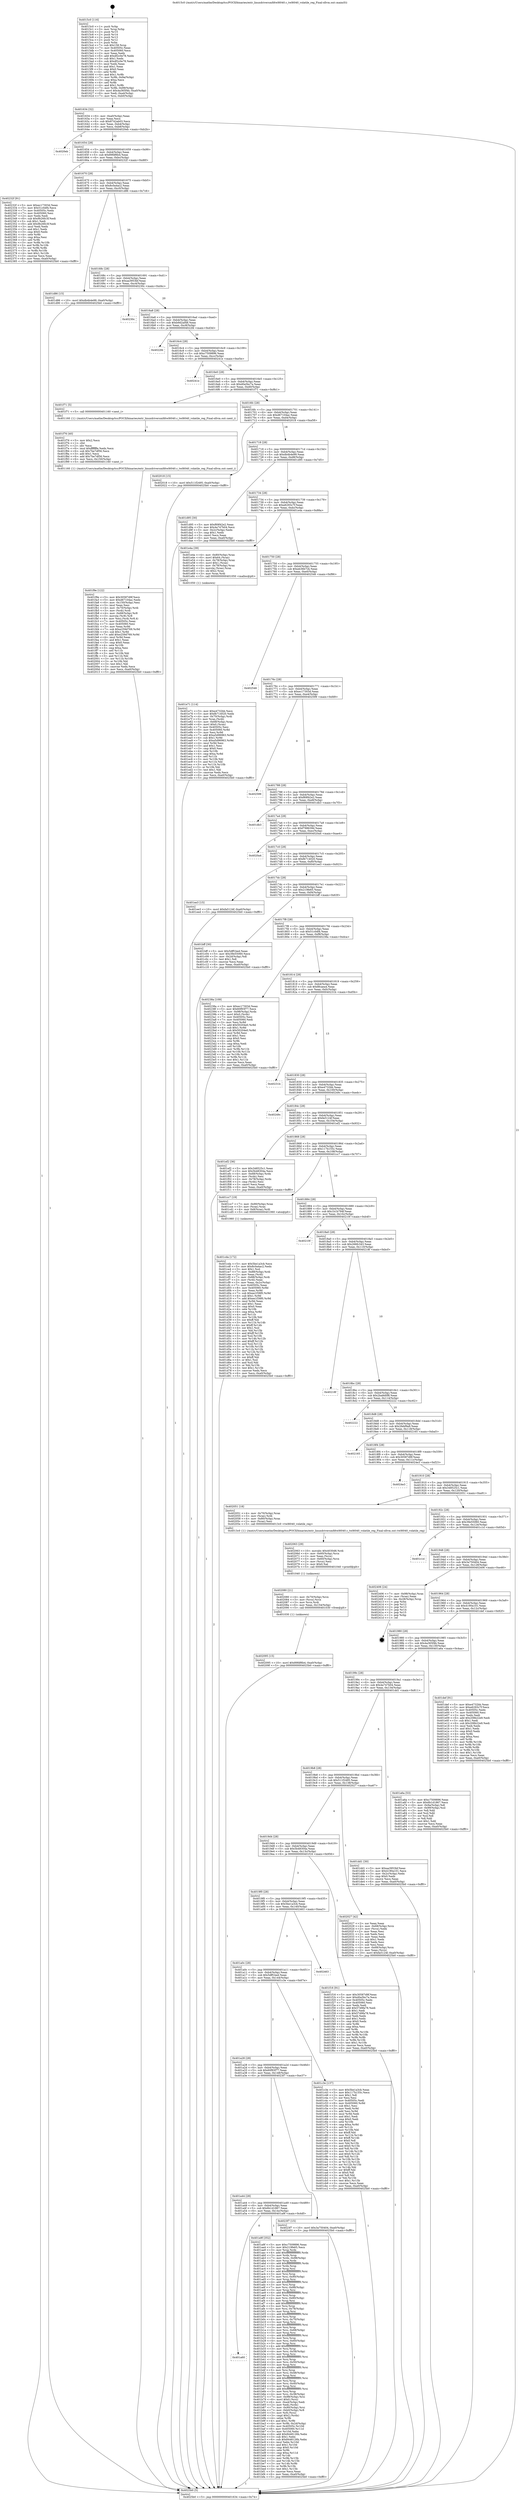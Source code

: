 digraph "0x4015c0" {
  label = "0x4015c0 (/mnt/c/Users/mathe/Desktop/tcc/POCII/binaries/extr_linuxdriversmfdtwl6040.c_twl6040_volatile_reg_Final-ollvm.out::main(0))"
  labelloc = "t"
  node[shape=record]

  Entry [label="",width=0.3,height=0.3,shape=circle,fillcolor=black,style=filled]
  "0x401634" [label="{
     0x401634 [32]\l
     | [instrs]\l
     &nbsp;&nbsp;0x401634 \<+6\>: mov -0xa0(%rbp),%eax\l
     &nbsp;&nbsp;0x40163a \<+2\>: mov %eax,%ecx\l
     &nbsp;&nbsp;0x40163c \<+6\>: sub $0x8742ab03,%ecx\l
     &nbsp;&nbsp;0x401642 \<+6\>: mov %eax,-0xb4(%rbp)\l
     &nbsp;&nbsp;0x401648 \<+6\>: mov %ecx,-0xb8(%rbp)\l
     &nbsp;&nbsp;0x40164e \<+6\>: je 00000000004020eb \<main+0xb2b\>\l
  }"]
  "0x4020eb" [label="{
     0x4020eb\l
  }", style=dashed]
  "0x401654" [label="{
     0x401654 [28]\l
     | [instrs]\l
     &nbsp;&nbsp;0x401654 \<+5\>: jmp 0000000000401659 \<main+0x99\>\l
     &nbsp;&nbsp;0x401659 \<+6\>: mov -0xb4(%rbp),%eax\l
     &nbsp;&nbsp;0x40165f \<+5\>: sub $0x89fdf6b4,%eax\l
     &nbsp;&nbsp;0x401664 \<+6\>: mov %eax,-0xbc(%rbp)\l
     &nbsp;&nbsp;0x40166a \<+6\>: je 000000000040232f \<main+0xd6f\>\l
  }"]
  Exit [label="",width=0.3,height=0.3,shape=circle,fillcolor=black,style=filled,peripheries=2]
  "0x40232f" [label="{
     0x40232f [91]\l
     | [instrs]\l
     &nbsp;&nbsp;0x40232f \<+5\>: mov $0xec17303d,%eax\l
     &nbsp;&nbsp;0x402334 \<+5\>: mov $0x51c0df4,%ecx\l
     &nbsp;&nbsp;0x402339 \<+7\>: mov 0x40505c,%edx\l
     &nbsp;&nbsp;0x402340 \<+7\>: mov 0x405060,%esi\l
     &nbsp;&nbsp;0x402347 \<+2\>: mov %edx,%edi\l
     &nbsp;&nbsp;0x402349 \<+6\>: sub $0x9b26fc3f,%edi\l
     &nbsp;&nbsp;0x40234f \<+3\>: sub $0x1,%edi\l
     &nbsp;&nbsp;0x402352 \<+6\>: add $0x9b26fc3f,%edi\l
     &nbsp;&nbsp;0x402358 \<+3\>: imul %edi,%edx\l
     &nbsp;&nbsp;0x40235b \<+3\>: and $0x1,%edx\l
     &nbsp;&nbsp;0x40235e \<+3\>: cmp $0x0,%edx\l
     &nbsp;&nbsp;0x402361 \<+4\>: sete %r8b\l
     &nbsp;&nbsp;0x402365 \<+3\>: cmp $0xa,%esi\l
     &nbsp;&nbsp;0x402368 \<+4\>: setl %r9b\l
     &nbsp;&nbsp;0x40236c \<+3\>: mov %r8b,%r10b\l
     &nbsp;&nbsp;0x40236f \<+3\>: and %r9b,%r10b\l
     &nbsp;&nbsp;0x402372 \<+3\>: xor %r9b,%r8b\l
     &nbsp;&nbsp;0x402375 \<+3\>: or %r8b,%r10b\l
     &nbsp;&nbsp;0x402378 \<+4\>: test $0x1,%r10b\l
     &nbsp;&nbsp;0x40237c \<+3\>: cmovne %ecx,%eax\l
     &nbsp;&nbsp;0x40237f \<+6\>: mov %eax,-0xa0(%rbp)\l
     &nbsp;&nbsp;0x402385 \<+5\>: jmp 00000000004025b0 \<main+0xff0\>\l
  }"]
  "0x401670" [label="{
     0x401670 [28]\l
     | [instrs]\l
     &nbsp;&nbsp;0x401670 \<+5\>: jmp 0000000000401675 \<main+0xb5\>\l
     &nbsp;&nbsp;0x401675 \<+6\>: mov -0xb4(%rbp),%eax\l
     &nbsp;&nbsp;0x40167b \<+5\>: sub $0x8c0a4ac2,%eax\l
     &nbsp;&nbsp;0x401680 \<+6\>: mov %eax,-0xc0(%rbp)\l
     &nbsp;&nbsp;0x401686 \<+6\>: je 0000000000401d86 \<main+0x7c6\>\l
  }"]
  "0x402095" [label="{
     0x402095 [15]\l
     | [instrs]\l
     &nbsp;&nbsp;0x402095 \<+10\>: movl $0x89fdf6b4,-0xa0(%rbp)\l
     &nbsp;&nbsp;0x40209f \<+5\>: jmp 00000000004025b0 \<main+0xff0\>\l
  }"]
  "0x401d86" [label="{
     0x401d86 [15]\l
     | [instrs]\l
     &nbsp;&nbsp;0x401d86 \<+10\>: movl $0xdb4b4e99,-0xa0(%rbp)\l
     &nbsp;&nbsp;0x401d90 \<+5\>: jmp 00000000004025b0 \<main+0xff0\>\l
  }"]
  "0x40168c" [label="{
     0x40168c [28]\l
     | [instrs]\l
     &nbsp;&nbsp;0x40168c \<+5\>: jmp 0000000000401691 \<main+0xd1\>\l
     &nbsp;&nbsp;0x401691 \<+6\>: mov -0xb4(%rbp),%eax\l
     &nbsp;&nbsp;0x401697 \<+5\>: sub $0xaa3953bf,%eax\l
     &nbsp;&nbsp;0x40169c \<+6\>: mov %eax,-0xc4(%rbp)\l
     &nbsp;&nbsp;0x4016a2 \<+6\>: je 000000000040230c \<main+0xd4c\>\l
  }"]
  "0x402080" [label="{
     0x402080 [21]\l
     | [instrs]\l
     &nbsp;&nbsp;0x402080 \<+4\>: mov -0x70(%rbp),%rcx\l
     &nbsp;&nbsp;0x402084 \<+3\>: mov (%rcx),%rcx\l
     &nbsp;&nbsp;0x402087 \<+3\>: mov %rcx,%rdi\l
     &nbsp;&nbsp;0x40208a \<+6\>: mov %eax,-0x154(%rbp)\l
     &nbsp;&nbsp;0x402090 \<+5\>: call 0000000000401030 \<free@plt\>\l
     | [calls]\l
     &nbsp;&nbsp;0x401030 \{1\} (unknown)\l
  }"]
  "0x40230c" [label="{
     0x40230c\l
  }", style=dashed]
  "0x4016a8" [label="{
     0x4016a8 [28]\l
     | [instrs]\l
     &nbsp;&nbsp;0x4016a8 \<+5\>: jmp 00000000004016ad \<main+0xed\>\l
     &nbsp;&nbsp;0x4016ad \<+6\>: mov -0xb4(%rbp),%eax\l
     &nbsp;&nbsp;0x4016b3 \<+5\>: sub $0xb9d2af48,%eax\l
     &nbsp;&nbsp;0x4016b8 \<+6\>: mov %eax,-0xc8(%rbp)\l
     &nbsp;&nbsp;0x4016be \<+6\>: je 00000000004022fd \<main+0xd3d\>\l
  }"]
  "0x402063" [label="{
     0x402063 [29]\l
     | [instrs]\l
     &nbsp;&nbsp;0x402063 \<+10\>: movabs $0x4030d6,%rdi\l
     &nbsp;&nbsp;0x40206d \<+4\>: mov -0x60(%rbp),%rcx\l
     &nbsp;&nbsp;0x402071 \<+2\>: mov %eax,(%rcx)\l
     &nbsp;&nbsp;0x402073 \<+4\>: mov -0x60(%rbp),%rcx\l
     &nbsp;&nbsp;0x402077 \<+2\>: mov (%rcx),%esi\l
     &nbsp;&nbsp;0x402079 \<+2\>: mov $0x0,%al\l
     &nbsp;&nbsp;0x40207b \<+5\>: call 0000000000401040 \<printf@plt\>\l
     | [calls]\l
     &nbsp;&nbsp;0x401040 \{1\} (unknown)\l
  }"]
  "0x4022fd" [label="{
     0x4022fd\l
  }", style=dashed]
  "0x4016c4" [label="{
     0x4016c4 [28]\l
     | [instrs]\l
     &nbsp;&nbsp;0x4016c4 \<+5\>: jmp 00000000004016c9 \<main+0x109\>\l
     &nbsp;&nbsp;0x4016c9 \<+6\>: mov -0xb4(%rbp),%eax\l
     &nbsp;&nbsp;0x4016cf \<+5\>: sub $0xc7509896,%eax\l
     &nbsp;&nbsp;0x4016d4 \<+6\>: mov %eax,-0xcc(%rbp)\l
     &nbsp;&nbsp;0x4016da \<+6\>: je 000000000040241e \<main+0xe5e\>\l
  }"]
  "0x401f9e" [label="{
     0x401f9e [122]\l
     | [instrs]\l
     &nbsp;&nbsp;0x401f9e \<+5\>: mov $0x30587d9f,%ecx\l
     &nbsp;&nbsp;0x401fa3 \<+5\>: mov $0xd67104ac,%edx\l
     &nbsp;&nbsp;0x401fa8 \<+6\>: mov -0x150(%rbp),%esi\l
     &nbsp;&nbsp;0x401fae \<+3\>: imul %eax,%esi\l
     &nbsp;&nbsp;0x401fb1 \<+4\>: mov -0x70(%rbp),%rdi\l
     &nbsp;&nbsp;0x401fb5 \<+3\>: mov (%rdi),%rdi\l
     &nbsp;&nbsp;0x401fb8 \<+4\>: mov -0x68(%rbp),%r8\l
     &nbsp;&nbsp;0x401fbc \<+3\>: movslq (%r8),%r8\l
     &nbsp;&nbsp;0x401fbf \<+4\>: mov %esi,(%rdi,%r8,4)\l
     &nbsp;&nbsp;0x401fc3 \<+7\>: mov 0x40505c,%eax\l
     &nbsp;&nbsp;0x401fca \<+7\>: mov 0x405060,%esi\l
     &nbsp;&nbsp;0x401fd1 \<+3\>: mov %eax,%r9d\l
     &nbsp;&nbsp;0x401fd4 \<+7\>: sub $0xe259d769,%r9d\l
     &nbsp;&nbsp;0x401fdb \<+4\>: sub $0x1,%r9d\l
     &nbsp;&nbsp;0x401fdf \<+7\>: add $0xe259d769,%r9d\l
     &nbsp;&nbsp;0x401fe6 \<+4\>: imul %r9d,%eax\l
     &nbsp;&nbsp;0x401fea \<+3\>: and $0x1,%eax\l
     &nbsp;&nbsp;0x401fed \<+3\>: cmp $0x0,%eax\l
     &nbsp;&nbsp;0x401ff0 \<+4\>: sete %r10b\l
     &nbsp;&nbsp;0x401ff4 \<+3\>: cmp $0xa,%esi\l
     &nbsp;&nbsp;0x401ff7 \<+4\>: setl %r11b\l
     &nbsp;&nbsp;0x401ffb \<+3\>: mov %r10b,%bl\l
     &nbsp;&nbsp;0x401ffe \<+3\>: and %r11b,%bl\l
     &nbsp;&nbsp;0x402001 \<+3\>: xor %r11b,%r10b\l
     &nbsp;&nbsp;0x402004 \<+3\>: or %r10b,%bl\l
     &nbsp;&nbsp;0x402007 \<+3\>: test $0x1,%bl\l
     &nbsp;&nbsp;0x40200a \<+3\>: cmovne %edx,%ecx\l
     &nbsp;&nbsp;0x40200d \<+6\>: mov %ecx,-0xa0(%rbp)\l
     &nbsp;&nbsp;0x402013 \<+5\>: jmp 00000000004025b0 \<main+0xff0\>\l
  }"]
  "0x40241e" [label="{
     0x40241e\l
  }", style=dashed]
  "0x4016e0" [label="{
     0x4016e0 [28]\l
     | [instrs]\l
     &nbsp;&nbsp;0x4016e0 \<+5\>: jmp 00000000004016e5 \<main+0x125\>\l
     &nbsp;&nbsp;0x4016e5 \<+6\>: mov -0xb4(%rbp),%eax\l
     &nbsp;&nbsp;0x4016eb \<+5\>: sub $0xd0a5bc7a,%eax\l
     &nbsp;&nbsp;0x4016f0 \<+6\>: mov %eax,-0xd0(%rbp)\l
     &nbsp;&nbsp;0x4016f6 \<+6\>: je 0000000000401f71 \<main+0x9b1\>\l
  }"]
  "0x401f76" [label="{
     0x401f76 [40]\l
     | [instrs]\l
     &nbsp;&nbsp;0x401f76 \<+5\>: mov $0x2,%ecx\l
     &nbsp;&nbsp;0x401f7b \<+1\>: cltd\l
     &nbsp;&nbsp;0x401f7c \<+2\>: idiv %ecx\l
     &nbsp;&nbsp;0x401f7e \<+6\>: imul $0xfffffffe,%edx,%ecx\l
     &nbsp;&nbsp;0x401f84 \<+6\>: sub $0x7be7df56,%ecx\l
     &nbsp;&nbsp;0x401f8a \<+3\>: add $0x1,%ecx\l
     &nbsp;&nbsp;0x401f8d \<+6\>: add $0x7be7df56,%ecx\l
     &nbsp;&nbsp;0x401f93 \<+6\>: mov %ecx,-0x150(%rbp)\l
     &nbsp;&nbsp;0x401f99 \<+5\>: call 0000000000401160 \<next_i\>\l
     | [calls]\l
     &nbsp;&nbsp;0x401160 \{1\} (/mnt/c/Users/mathe/Desktop/tcc/POCII/binaries/extr_linuxdriversmfdtwl6040.c_twl6040_volatile_reg_Final-ollvm.out::next_i)\l
  }"]
  "0x401f71" [label="{
     0x401f71 [5]\l
     | [instrs]\l
     &nbsp;&nbsp;0x401f71 \<+5\>: call 0000000000401160 \<next_i\>\l
     | [calls]\l
     &nbsp;&nbsp;0x401160 \{1\} (/mnt/c/Users/mathe/Desktop/tcc/POCII/binaries/extr_linuxdriversmfdtwl6040.c_twl6040_volatile_reg_Final-ollvm.out::next_i)\l
  }"]
  "0x4016fc" [label="{
     0x4016fc [28]\l
     | [instrs]\l
     &nbsp;&nbsp;0x4016fc \<+5\>: jmp 0000000000401701 \<main+0x141\>\l
     &nbsp;&nbsp;0x401701 \<+6\>: mov -0xb4(%rbp),%eax\l
     &nbsp;&nbsp;0x401707 \<+5\>: sub $0xd67104ac,%eax\l
     &nbsp;&nbsp;0x40170c \<+6\>: mov %eax,-0xd4(%rbp)\l
     &nbsp;&nbsp;0x401712 \<+6\>: je 0000000000402018 \<main+0xa58\>\l
  }"]
  "0x401e71" [label="{
     0x401e71 [114]\l
     | [instrs]\l
     &nbsp;&nbsp;0x401e71 \<+5\>: mov $0xe4732bb,%ecx\l
     &nbsp;&nbsp;0x401e76 \<+5\>: mov $0xfb714020,%edx\l
     &nbsp;&nbsp;0x401e7b \<+4\>: mov -0x70(%rbp),%rdi\l
     &nbsp;&nbsp;0x401e7f \<+3\>: mov %rax,(%rdi)\l
     &nbsp;&nbsp;0x401e82 \<+4\>: mov -0x68(%rbp),%rax\l
     &nbsp;&nbsp;0x401e86 \<+6\>: movl $0x0,(%rax)\l
     &nbsp;&nbsp;0x401e8c \<+7\>: mov 0x40505c,%esi\l
     &nbsp;&nbsp;0x401e93 \<+8\>: mov 0x405060,%r8d\l
     &nbsp;&nbsp;0x401e9b \<+3\>: mov %esi,%r9d\l
     &nbsp;&nbsp;0x401e9e \<+7\>: add $0xa5d96963,%r9d\l
     &nbsp;&nbsp;0x401ea5 \<+4\>: sub $0x1,%r9d\l
     &nbsp;&nbsp;0x401ea9 \<+7\>: sub $0xa5d96963,%r9d\l
     &nbsp;&nbsp;0x401eb0 \<+4\>: imul %r9d,%esi\l
     &nbsp;&nbsp;0x401eb4 \<+3\>: and $0x1,%esi\l
     &nbsp;&nbsp;0x401eb7 \<+3\>: cmp $0x0,%esi\l
     &nbsp;&nbsp;0x401eba \<+4\>: sete %r10b\l
     &nbsp;&nbsp;0x401ebe \<+4\>: cmp $0xa,%r8d\l
     &nbsp;&nbsp;0x401ec2 \<+4\>: setl %r11b\l
     &nbsp;&nbsp;0x401ec6 \<+3\>: mov %r10b,%bl\l
     &nbsp;&nbsp;0x401ec9 \<+3\>: and %r11b,%bl\l
     &nbsp;&nbsp;0x401ecc \<+3\>: xor %r11b,%r10b\l
     &nbsp;&nbsp;0x401ecf \<+3\>: or %r10b,%bl\l
     &nbsp;&nbsp;0x401ed2 \<+3\>: test $0x1,%bl\l
     &nbsp;&nbsp;0x401ed5 \<+3\>: cmovne %edx,%ecx\l
     &nbsp;&nbsp;0x401ed8 \<+6\>: mov %ecx,-0xa0(%rbp)\l
     &nbsp;&nbsp;0x401ede \<+5\>: jmp 00000000004025b0 \<main+0xff0\>\l
  }"]
  "0x402018" [label="{
     0x402018 [15]\l
     | [instrs]\l
     &nbsp;&nbsp;0x402018 \<+10\>: movl $0x511f2495,-0xa0(%rbp)\l
     &nbsp;&nbsp;0x402022 \<+5\>: jmp 00000000004025b0 \<main+0xff0\>\l
  }"]
  "0x401718" [label="{
     0x401718 [28]\l
     | [instrs]\l
     &nbsp;&nbsp;0x401718 \<+5\>: jmp 000000000040171d \<main+0x15d\>\l
     &nbsp;&nbsp;0x40171d \<+6\>: mov -0xb4(%rbp),%eax\l
     &nbsp;&nbsp;0x401723 \<+5\>: sub $0xdb4b4e99,%eax\l
     &nbsp;&nbsp;0x401728 \<+6\>: mov %eax,-0xd8(%rbp)\l
     &nbsp;&nbsp;0x40172e \<+6\>: je 0000000000401d95 \<main+0x7d5\>\l
  }"]
  "0x401cda" [label="{
     0x401cda [172]\l
     | [instrs]\l
     &nbsp;&nbsp;0x401cda \<+5\>: mov $0x5be1a3cb,%ecx\l
     &nbsp;&nbsp;0x401cdf \<+5\>: mov $0x8c0a4ac2,%edx\l
     &nbsp;&nbsp;0x401ce4 \<+3\>: mov $0x1,%sil\l
     &nbsp;&nbsp;0x401ce7 \<+7\>: mov -0x88(%rbp),%rdi\l
     &nbsp;&nbsp;0x401cee \<+2\>: mov %eax,(%rdi)\l
     &nbsp;&nbsp;0x401cf0 \<+7\>: mov -0x88(%rbp),%rdi\l
     &nbsp;&nbsp;0x401cf7 \<+2\>: mov (%rdi),%eax\l
     &nbsp;&nbsp;0x401cf9 \<+3\>: mov %eax,-0x2c(%rbp)\l
     &nbsp;&nbsp;0x401cfc \<+7\>: mov 0x40505c,%eax\l
     &nbsp;&nbsp;0x401d03 \<+8\>: mov 0x405060,%r8d\l
     &nbsp;&nbsp;0x401d0b \<+3\>: mov %eax,%r9d\l
     &nbsp;&nbsp;0x401d0e \<+7\>: sub $0xee1f38f0,%r9d\l
     &nbsp;&nbsp;0x401d15 \<+4\>: sub $0x1,%r9d\l
     &nbsp;&nbsp;0x401d19 \<+7\>: add $0xee1f38f0,%r9d\l
     &nbsp;&nbsp;0x401d20 \<+4\>: imul %r9d,%eax\l
     &nbsp;&nbsp;0x401d24 \<+3\>: and $0x1,%eax\l
     &nbsp;&nbsp;0x401d27 \<+3\>: cmp $0x0,%eax\l
     &nbsp;&nbsp;0x401d2a \<+4\>: sete %r10b\l
     &nbsp;&nbsp;0x401d2e \<+4\>: cmp $0xa,%r8d\l
     &nbsp;&nbsp;0x401d32 \<+4\>: setl %r11b\l
     &nbsp;&nbsp;0x401d36 \<+3\>: mov %r10b,%bl\l
     &nbsp;&nbsp;0x401d39 \<+3\>: xor $0xff,%bl\l
     &nbsp;&nbsp;0x401d3c \<+3\>: mov %r11b,%r14b\l
     &nbsp;&nbsp;0x401d3f \<+4\>: xor $0xff,%r14b\l
     &nbsp;&nbsp;0x401d43 \<+4\>: xor $0x1,%sil\l
     &nbsp;&nbsp;0x401d47 \<+3\>: mov %bl,%r15b\l
     &nbsp;&nbsp;0x401d4a \<+4\>: and $0xff,%r15b\l
     &nbsp;&nbsp;0x401d4e \<+3\>: and %sil,%r10b\l
     &nbsp;&nbsp;0x401d51 \<+3\>: mov %r14b,%r12b\l
     &nbsp;&nbsp;0x401d54 \<+4\>: and $0xff,%r12b\l
     &nbsp;&nbsp;0x401d58 \<+3\>: and %sil,%r11b\l
     &nbsp;&nbsp;0x401d5b \<+3\>: or %r10b,%r15b\l
     &nbsp;&nbsp;0x401d5e \<+3\>: or %r11b,%r12b\l
     &nbsp;&nbsp;0x401d61 \<+3\>: xor %r12b,%r15b\l
     &nbsp;&nbsp;0x401d64 \<+3\>: or %r14b,%bl\l
     &nbsp;&nbsp;0x401d67 \<+3\>: xor $0xff,%bl\l
     &nbsp;&nbsp;0x401d6a \<+4\>: or $0x1,%sil\l
     &nbsp;&nbsp;0x401d6e \<+3\>: and %sil,%bl\l
     &nbsp;&nbsp;0x401d71 \<+3\>: or %bl,%r15b\l
     &nbsp;&nbsp;0x401d74 \<+4\>: test $0x1,%r15b\l
     &nbsp;&nbsp;0x401d78 \<+3\>: cmovne %edx,%ecx\l
     &nbsp;&nbsp;0x401d7b \<+6\>: mov %ecx,-0xa0(%rbp)\l
     &nbsp;&nbsp;0x401d81 \<+5\>: jmp 00000000004025b0 \<main+0xff0\>\l
  }"]
  "0x401d95" [label="{
     0x401d95 [30]\l
     | [instrs]\l
     &nbsp;&nbsp;0x401d95 \<+5\>: mov $0xf69f42e2,%eax\l
     &nbsp;&nbsp;0x401d9a \<+5\>: mov $0x4a747b04,%ecx\l
     &nbsp;&nbsp;0x401d9f \<+3\>: mov -0x2c(%rbp),%edx\l
     &nbsp;&nbsp;0x401da2 \<+3\>: cmp $0x1,%edx\l
     &nbsp;&nbsp;0x401da5 \<+3\>: cmovl %ecx,%eax\l
     &nbsp;&nbsp;0x401da8 \<+6\>: mov %eax,-0xa0(%rbp)\l
     &nbsp;&nbsp;0x401dae \<+5\>: jmp 00000000004025b0 \<main+0xff0\>\l
  }"]
  "0x401734" [label="{
     0x401734 [28]\l
     | [instrs]\l
     &nbsp;&nbsp;0x401734 \<+5\>: jmp 0000000000401739 \<main+0x179\>\l
     &nbsp;&nbsp;0x401739 \<+6\>: mov -0xb4(%rbp),%eax\l
     &nbsp;&nbsp;0x40173f \<+5\>: sub $0xe6293c7f,%eax\l
     &nbsp;&nbsp;0x401744 \<+6\>: mov %eax,-0xdc(%rbp)\l
     &nbsp;&nbsp;0x40174a \<+6\>: je 0000000000401e4a \<main+0x88a\>\l
  }"]
  "0x401a60" [label="{
     0x401a60\l
  }", style=dashed]
  "0x401e4a" [label="{
     0x401e4a [39]\l
     | [instrs]\l
     &nbsp;&nbsp;0x401e4a \<+4\>: mov -0x80(%rbp),%rax\l
     &nbsp;&nbsp;0x401e4e \<+6\>: movl $0x64,(%rax)\l
     &nbsp;&nbsp;0x401e54 \<+4\>: mov -0x78(%rbp),%rax\l
     &nbsp;&nbsp;0x401e58 \<+6\>: movl $0x1,(%rax)\l
     &nbsp;&nbsp;0x401e5e \<+4\>: mov -0x78(%rbp),%rax\l
     &nbsp;&nbsp;0x401e62 \<+3\>: movslq (%rax),%rax\l
     &nbsp;&nbsp;0x401e65 \<+4\>: shl $0x2,%rax\l
     &nbsp;&nbsp;0x401e69 \<+3\>: mov %rax,%rdi\l
     &nbsp;&nbsp;0x401e6c \<+5\>: call 0000000000401050 \<malloc@plt\>\l
     | [calls]\l
     &nbsp;&nbsp;0x401050 \{1\} (unknown)\l
  }"]
  "0x401750" [label="{
     0x401750 [28]\l
     | [instrs]\l
     &nbsp;&nbsp;0x401750 \<+5\>: jmp 0000000000401755 \<main+0x195\>\l
     &nbsp;&nbsp;0x401755 \<+6\>: mov -0xb4(%rbp),%eax\l
     &nbsp;&nbsp;0x40175b \<+5\>: sub $0xeb36b7cb,%eax\l
     &nbsp;&nbsp;0x401760 \<+6\>: mov %eax,-0xe0(%rbp)\l
     &nbsp;&nbsp;0x401766 \<+6\>: je 0000000000402546 \<main+0xf86\>\l
  }"]
  "0x401a9f" [label="{
     0x401a9f [352]\l
     | [instrs]\l
     &nbsp;&nbsp;0x401a9f \<+5\>: mov $0xc7509896,%eax\l
     &nbsp;&nbsp;0x401aa4 \<+5\>: mov $0x219fe65,%ecx\l
     &nbsp;&nbsp;0x401aa9 \<+3\>: mov %rsp,%rdx\l
     &nbsp;&nbsp;0x401aac \<+4\>: add $0xfffffffffffffff0,%rdx\l
     &nbsp;&nbsp;0x401ab0 \<+3\>: mov %rdx,%rsp\l
     &nbsp;&nbsp;0x401ab3 \<+7\>: mov %rdx,-0x98(%rbp)\l
     &nbsp;&nbsp;0x401aba \<+3\>: mov %rsp,%rdx\l
     &nbsp;&nbsp;0x401abd \<+4\>: add $0xfffffffffffffff0,%rdx\l
     &nbsp;&nbsp;0x401ac1 \<+3\>: mov %rdx,%rsp\l
     &nbsp;&nbsp;0x401ac4 \<+3\>: mov %rsp,%rsi\l
     &nbsp;&nbsp;0x401ac7 \<+4\>: add $0xfffffffffffffff0,%rsi\l
     &nbsp;&nbsp;0x401acb \<+3\>: mov %rsi,%rsp\l
     &nbsp;&nbsp;0x401ace \<+7\>: mov %rsi,-0x90(%rbp)\l
     &nbsp;&nbsp;0x401ad5 \<+3\>: mov %rsp,%rsi\l
     &nbsp;&nbsp;0x401ad8 \<+4\>: add $0xfffffffffffffff0,%rsi\l
     &nbsp;&nbsp;0x401adc \<+3\>: mov %rsi,%rsp\l
     &nbsp;&nbsp;0x401adf \<+7\>: mov %rsi,-0x88(%rbp)\l
     &nbsp;&nbsp;0x401ae6 \<+3\>: mov %rsp,%rsi\l
     &nbsp;&nbsp;0x401ae9 \<+4\>: add $0xfffffffffffffff0,%rsi\l
     &nbsp;&nbsp;0x401aed \<+3\>: mov %rsi,%rsp\l
     &nbsp;&nbsp;0x401af0 \<+4\>: mov %rsi,-0x80(%rbp)\l
     &nbsp;&nbsp;0x401af4 \<+3\>: mov %rsp,%rsi\l
     &nbsp;&nbsp;0x401af7 \<+4\>: add $0xfffffffffffffff0,%rsi\l
     &nbsp;&nbsp;0x401afb \<+3\>: mov %rsi,%rsp\l
     &nbsp;&nbsp;0x401afe \<+4\>: mov %rsi,-0x78(%rbp)\l
     &nbsp;&nbsp;0x401b02 \<+3\>: mov %rsp,%rsi\l
     &nbsp;&nbsp;0x401b05 \<+4\>: add $0xfffffffffffffff0,%rsi\l
     &nbsp;&nbsp;0x401b09 \<+3\>: mov %rsi,%rsp\l
     &nbsp;&nbsp;0x401b0c \<+4\>: mov %rsi,-0x70(%rbp)\l
     &nbsp;&nbsp;0x401b10 \<+3\>: mov %rsp,%rsi\l
     &nbsp;&nbsp;0x401b13 \<+4\>: add $0xfffffffffffffff0,%rsi\l
     &nbsp;&nbsp;0x401b17 \<+3\>: mov %rsi,%rsp\l
     &nbsp;&nbsp;0x401b1a \<+4\>: mov %rsi,-0x68(%rbp)\l
     &nbsp;&nbsp;0x401b1e \<+3\>: mov %rsp,%rsi\l
     &nbsp;&nbsp;0x401b21 \<+4\>: add $0xfffffffffffffff0,%rsi\l
     &nbsp;&nbsp;0x401b25 \<+3\>: mov %rsi,%rsp\l
     &nbsp;&nbsp;0x401b28 \<+4\>: mov %rsi,-0x60(%rbp)\l
     &nbsp;&nbsp;0x401b2c \<+3\>: mov %rsp,%rsi\l
     &nbsp;&nbsp;0x401b2f \<+4\>: add $0xfffffffffffffff0,%rsi\l
     &nbsp;&nbsp;0x401b33 \<+3\>: mov %rsi,%rsp\l
     &nbsp;&nbsp;0x401b36 \<+4\>: mov %rsi,-0x58(%rbp)\l
     &nbsp;&nbsp;0x401b3a \<+3\>: mov %rsp,%rsi\l
     &nbsp;&nbsp;0x401b3d \<+4\>: add $0xfffffffffffffff0,%rsi\l
     &nbsp;&nbsp;0x401b41 \<+3\>: mov %rsi,%rsp\l
     &nbsp;&nbsp;0x401b44 \<+4\>: mov %rsi,-0x50(%rbp)\l
     &nbsp;&nbsp;0x401b48 \<+3\>: mov %rsp,%rsi\l
     &nbsp;&nbsp;0x401b4b \<+4\>: add $0xfffffffffffffff0,%rsi\l
     &nbsp;&nbsp;0x401b4f \<+3\>: mov %rsi,%rsp\l
     &nbsp;&nbsp;0x401b52 \<+4\>: mov %rsi,-0x48(%rbp)\l
     &nbsp;&nbsp;0x401b56 \<+3\>: mov %rsp,%rsi\l
     &nbsp;&nbsp;0x401b59 \<+4\>: add $0xfffffffffffffff0,%rsi\l
     &nbsp;&nbsp;0x401b5d \<+3\>: mov %rsi,%rsp\l
     &nbsp;&nbsp;0x401b60 \<+4\>: mov %rsi,-0x40(%rbp)\l
     &nbsp;&nbsp;0x401b64 \<+3\>: mov %rsp,%rsi\l
     &nbsp;&nbsp;0x401b67 \<+4\>: add $0xfffffffffffffff0,%rsi\l
     &nbsp;&nbsp;0x401b6b \<+3\>: mov %rsi,%rsp\l
     &nbsp;&nbsp;0x401b6e \<+4\>: mov %rsi,-0x38(%rbp)\l
     &nbsp;&nbsp;0x401b72 \<+7\>: mov -0x98(%rbp),%rsi\l
     &nbsp;&nbsp;0x401b79 \<+6\>: movl $0x0,(%rsi)\l
     &nbsp;&nbsp;0x401b7f \<+6\>: mov -0xa4(%rbp),%edi\l
     &nbsp;&nbsp;0x401b85 \<+2\>: mov %edi,(%rdx)\l
     &nbsp;&nbsp;0x401b87 \<+7\>: mov -0x90(%rbp),%rsi\l
     &nbsp;&nbsp;0x401b8e \<+7\>: mov -0xb0(%rbp),%r8\l
     &nbsp;&nbsp;0x401b95 \<+3\>: mov %r8,(%rsi)\l
     &nbsp;&nbsp;0x401b98 \<+3\>: cmpl $0x2,(%rdx)\l
     &nbsp;&nbsp;0x401b9b \<+4\>: setne %r9b\l
     &nbsp;&nbsp;0x401b9f \<+4\>: and $0x1,%r9b\l
     &nbsp;&nbsp;0x401ba3 \<+4\>: mov %r9b,-0x2d(%rbp)\l
     &nbsp;&nbsp;0x401ba7 \<+8\>: mov 0x40505c,%r10d\l
     &nbsp;&nbsp;0x401baf \<+8\>: mov 0x405060,%r11d\l
     &nbsp;&nbsp;0x401bb7 \<+3\>: mov %r10d,%ebx\l
     &nbsp;&nbsp;0x401bba \<+6\>: add $0x8448126b,%ebx\l
     &nbsp;&nbsp;0x401bc0 \<+3\>: sub $0x1,%ebx\l
     &nbsp;&nbsp;0x401bc3 \<+6\>: sub $0x8448126b,%ebx\l
     &nbsp;&nbsp;0x401bc9 \<+4\>: imul %ebx,%r10d\l
     &nbsp;&nbsp;0x401bcd \<+4\>: and $0x1,%r10d\l
     &nbsp;&nbsp;0x401bd1 \<+4\>: cmp $0x0,%r10d\l
     &nbsp;&nbsp;0x401bd5 \<+4\>: sete %r9b\l
     &nbsp;&nbsp;0x401bd9 \<+4\>: cmp $0xa,%r11d\l
     &nbsp;&nbsp;0x401bdd \<+4\>: setl %r14b\l
     &nbsp;&nbsp;0x401be1 \<+3\>: mov %r9b,%r15b\l
     &nbsp;&nbsp;0x401be4 \<+3\>: and %r14b,%r15b\l
     &nbsp;&nbsp;0x401be7 \<+3\>: xor %r14b,%r9b\l
     &nbsp;&nbsp;0x401bea \<+3\>: or %r9b,%r15b\l
     &nbsp;&nbsp;0x401bed \<+4\>: test $0x1,%r15b\l
     &nbsp;&nbsp;0x401bf1 \<+3\>: cmovne %ecx,%eax\l
     &nbsp;&nbsp;0x401bf4 \<+6\>: mov %eax,-0xa0(%rbp)\l
     &nbsp;&nbsp;0x401bfa \<+5\>: jmp 00000000004025b0 \<main+0xff0\>\l
  }"]
  "0x402546" [label="{
     0x402546\l
  }", style=dashed]
  "0x40176c" [label="{
     0x40176c [28]\l
     | [instrs]\l
     &nbsp;&nbsp;0x40176c \<+5\>: jmp 0000000000401771 \<main+0x1b1\>\l
     &nbsp;&nbsp;0x401771 \<+6\>: mov -0xb4(%rbp),%eax\l
     &nbsp;&nbsp;0x401777 \<+5\>: sub $0xec17303d,%eax\l
     &nbsp;&nbsp;0x40177c \<+6\>: mov %eax,-0xe4(%rbp)\l
     &nbsp;&nbsp;0x401782 \<+6\>: je 0000000000402599 \<main+0xfd9\>\l
  }"]
  "0x401a44" [label="{
     0x401a44 [28]\l
     | [instrs]\l
     &nbsp;&nbsp;0x401a44 \<+5\>: jmp 0000000000401a49 \<main+0x489\>\l
     &nbsp;&nbsp;0x401a49 \<+6\>: mov -0xb4(%rbp),%eax\l
     &nbsp;&nbsp;0x401a4f \<+5\>: sub $0x6b1d1867,%eax\l
     &nbsp;&nbsp;0x401a54 \<+6\>: mov %eax,-0x14c(%rbp)\l
     &nbsp;&nbsp;0x401a5a \<+6\>: je 0000000000401a9f \<main+0x4df\>\l
  }"]
  "0x402599" [label="{
     0x402599\l
  }", style=dashed]
  "0x401788" [label="{
     0x401788 [28]\l
     | [instrs]\l
     &nbsp;&nbsp;0x401788 \<+5\>: jmp 000000000040178d \<main+0x1cd\>\l
     &nbsp;&nbsp;0x40178d \<+6\>: mov -0xb4(%rbp),%eax\l
     &nbsp;&nbsp;0x401793 \<+5\>: sub $0xf69f42e2,%eax\l
     &nbsp;&nbsp;0x401798 \<+6\>: mov %eax,-0xe8(%rbp)\l
     &nbsp;&nbsp;0x40179e \<+6\>: je 0000000000401db3 \<main+0x7f3\>\l
  }"]
  "0x4023f7" [label="{
     0x4023f7 [15]\l
     | [instrs]\l
     &nbsp;&nbsp;0x4023f7 \<+10\>: movl $0x3a750404,-0xa0(%rbp)\l
     &nbsp;&nbsp;0x402401 \<+5\>: jmp 00000000004025b0 \<main+0xff0\>\l
  }"]
  "0x401db3" [label="{
     0x401db3\l
  }", style=dashed]
  "0x4017a4" [label="{
     0x4017a4 [28]\l
     | [instrs]\l
     &nbsp;&nbsp;0x4017a4 \<+5\>: jmp 00000000004017a9 \<main+0x1e9\>\l
     &nbsp;&nbsp;0x4017a9 \<+6\>: mov -0xb4(%rbp),%eax\l
     &nbsp;&nbsp;0x4017af \<+5\>: sub $0xf788639d,%eax\l
     &nbsp;&nbsp;0x4017b4 \<+6\>: mov %eax,-0xec(%rbp)\l
     &nbsp;&nbsp;0x4017ba \<+6\>: je 00000000004020a4 \<main+0xae4\>\l
  }"]
  "0x401a28" [label="{
     0x401a28 [28]\l
     | [instrs]\l
     &nbsp;&nbsp;0x401a28 \<+5\>: jmp 0000000000401a2d \<main+0x46d\>\l
     &nbsp;&nbsp;0x401a2d \<+6\>: mov -0xb4(%rbp),%eax\l
     &nbsp;&nbsp;0x401a33 \<+5\>: sub $0x60f93f77,%eax\l
     &nbsp;&nbsp;0x401a38 \<+6\>: mov %eax,-0x148(%rbp)\l
     &nbsp;&nbsp;0x401a3e \<+6\>: je 00000000004023f7 \<main+0xe37\>\l
  }"]
  "0x4020a4" [label="{
     0x4020a4\l
  }", style=dashed]
  "0x4017c0" [label="{
     0x4017c0 [28]\l
     | [instrs]\l
     &nbsp;&nbsp;0x4017c0 \<+5\>: jmp 00000000004017c5 \<main+0x205\>\l
     &nbsp;&nbsp;0x4017c5 \<+6\>: mov -0xb4(%rbp),%eax\l
     &nbsp;&nbsp;0x4017cb \<+5\>: sub $0xfb714020,%eax\l
     &nbsp;&nbsp;0x4017d0 \<+6\>: mov %eax,-0xf0(%rbp)\l
     &nbsp;&nbsp;0x4017d6 \<+6\>: je 0000000000401ee3 \<main+0x923\>\l
  }"]
  "0x401c3e" [label="{
     0x401c3e [137]\l
     | [instrs]\l
     &nbsp;&nbsp;0x401c3e \<+5\>: mov $0x5be1a3cb,%eax\l
     &nbsp;&nbsp;0x401c43 \<+5\>: mov $0x117b155c,%ecx\l
     &nbsp;&nbsp;0x401c48 \<+2\>: mov $0x1,%dl\l
     &nbsp;&nbsp;0x401c4a \<+2\>: xor %esi,%esi\l
     &nbsp;&nbsp;0x401c4c \<+7\>: mov 0x40505c,%edi\l
     &nbsp;&nbsp;0x401c53 \<+8\>: mov 0x405060,%r8d\l
     &nbsp;&nbsp;0x401c5b \<+3\>: sub $0x1,%esi\l
     &nbsp;&nbsp;0x401c5e \<+3\>: mov %edi,%r9d\l
     &nbsp;&nbsp;0x401c61 \<+3\>: add %esi,%r9d\l
     &nbsp;&nbsp;0x401c64 \<+4\>: imul %r9d,%edi\l
     &nbsp;&nbsp;0x401c68 \<+3\>: and $0x1,%edi\l
     &nbsp;&nbsp;0x401c6b \<+3\>: cmp $0x0,%edi\l
     &nbsp;&nbsp;0x401c6e \<+4\>: sete %r10b\l
     &nbsp;&nbsp;0x401c72 \<+4\>: cmp $0xa,%r8d\l
     &nbsp;&nbsp;0x401c76 \<+4\>: setl %r11b\l
     &nbsp;&nbsp;0x401c7a \<+3\>: mov %r10b,%bl\l
     &nbsp;&nbsp;0x401c7d \<+3\>: xor $0xff,%bl\l
     &nbsp;&nbsp;0x401c80 \<+3\>: mov %r11b,%r14b\l
     &nbsp;&nbsp;0x401c83 \<+4\>: xor $0xff,%r14b\l
     &nbsp;&nbsp;0x401c87 \<+3\>: xor $0x0,%dl\l
     &nbsp;&nbsp;0x401c8a \<+3\>: mov %bl,%r15b\l
     &nbsp;&nbsp;0x401c8d \<+4\>: and $0x0,%r15b\l
     &nbsp;&nbsp;0x401c91 \<+3\>: and %dl,%r10b\l
     &nbsp;&nbsp;0x401c94 \<+3\>: mov %r14b,%r12b\l
     &nbsp;&nbsp;0x401c97 \<+4\>: and $0x0,%r12b\l
     &nbsp;&nbsp;0x401c9b \<+3\>: and %dl,%r11b\l
     &nbsp;&nbsp;0x401c9e \<+3\>: or %r10b,%r15b\l
     &nbsp;&nbsp;0x401ca1 \<+3\>: or %r11b,%r12b\l
     &nbsp;&nbsp;0x401ca4 \<+3\>: xor %r12b,%r15b\l
     &nbsp;&nbsp;0x401ca7 \<+3\>: or %r14b,%bl\l
     &nbsp;&nbsp;0x401caa \<+3\>: xor $0xff,%bl\l
     &nbsp;&nbsp;0x401cad \<+3\>: or $0x0,%dl\l
     &nbsp;&nbsp;0x401cb0 \<+2\>: and %dl,%bl\l
     &nbsp;&nbsp;0x401cb2 \<+3\>: or %bl,%r15b\l
     &nbsp;&nbsp;0x401cb5 \<+4\>: test $0x1,%r15b\l
     &nbsp;&nbsp;0x401cb9 \<+3\>: cmovne %ecx,%eax\l
     &nbsp;&nbsp;0x401cbc \<+6\>: mov %eax,-0xa0(%rbp)\l
     &nbsp;&nbsp;0x401cc2 \<+5\>: jmp 00000000004025b0 \<main+0xff0\>\l
  }"]
  "0x401ee3" [label="{
     0x401ee3 [15]\l
     | [instrs]\l
     &nbsp;&nbsp;0x401ee3 \<+10\>: movl $0xfa5124f,-0xa0(%rbp)\l
     &nbsp;&nbsp;0x401eed \<+5\>: jmp 00000000004025b0 \<main+0xff0\>\l
  }"]
  "0x4017dc" [label="{
     0x4017dc [28]\l
     | [instrs]\l
     &nbsp;&nbsp;0x4017dc \<+5\>: jmp 00000000004017e1 \<main+0x221\>\l
     &nbsp;&nbsp;0x4017e1 \<+6\>: mov -0xb4(%rbp),%eax\l
     &nbsp;&nbsp;0x4017e7 \<+5\>: sub $0x219fe65,%eax\l
     &nbsp;&nbsp;0x4017ec \<+6\>: mov %eax,-0xf4(%rbp)\l
     &nbsp;&nbsp;0x4017f2 \<+6\>: je 0000000000401bff \<main+0x63f\>\l
  }"]
  "0x401a0c" [label="{
     0x401a0c [28]\l
     | [instrs]\l
     &nbsp;&nbsp;0x401a0c \<+5\>: jmp 0000000000401a11 \<main+0x451\>\l
     &nbsp;&nbsp;0x401a11 \<+6\>: mov -0xb4(%rbp),%eax\l
     &nbsp;&nbsp;0x401a17 \<+5\>: sub $0x5dff1bed,%eax\l
     &nbsp;&nbsp;0x401a1c \<+6\>: mov %eax,-0x144(%rbp)\l
     &nbsp;&nbsp;0x401a22 \<+6\>: je 0000000000401c3e \<main+0x67e\>\l
  }"]
  "0x401bff" [label="{
     0x401bff [30]\l
     | [instrs]\l
     &nbsp;&nbsp;0x401bff \<+5\>: mov $0x5dff1bed,%eax\l
     &nbsp;&nbsp;0x401c04 \<+5\>: mov $0x39e55060,%ecx\l
     &nbsp;&nbsp;0x401c09 \<+3\>: mov -0x2d(%rbp),%dl\l
     &nbsp;&nbsp;0x401c0c \<+3\>: test $0x1,%dl\l
     &nbsp;&nbsp;0x401c0f \<+3\>: cmovne %ecx,%eax\l
     &nbsp;&nbsp;0x401c12 \<+6\>: mov %eax,-0xa0(%rbp)\l
     &nbsp;&nbsp;0x401c18 \<+5\>: jmp 00000000004025b0 \<main+0xff0\>\l
  }"]
  "0x4017f8" [label="{
     0x4017f8 [28]\l
     | [instrs]\l
     &nbsp;&nbsp;0x4017f8 \<+5\>: jmp 00000000004017fd \<main+0x23d\>\l
     &nbsp;&nbsp;0x4017fd \<+6\>: mov -0xb4(%rbp),%eax\l
     &nbsp;&nbsp;0x401803 \<+5\>: sub $0x51c0df4,%eax\l
     &nbsp;&nbsp;0x401808 \<+6\>: mov %eax,-0xf8(%rbp)\l
     &nbsp;&nbsp;0x40180e \<+6\>: je 000000000040238a \<main+0xdca\>\l
  }"]
  "0x402463" [label="{
     0x402463\l
  }", style=dashed]
  "0x40238a" [label="{
     0x40238a [109]\l
     | [instrs]\l
     &nbsp;&nbsp;0x40238a \<+5\>: mov $0xec17303d,%eax\l
     &nbsp;&nbsp;0x40238f \<+5\>: mov $0x60f93f77,%ecx\l
     &nbsp;&nbsp;0x402394 \<+7\>: mov -0x98(%rbp),%rdx\l
     &nbsp;&nbsp;0x40239b \<+6\>: movl $0x0,(%rdx)\l
     &nbsp;&nbsp;0x4023a1 \<+7\>: mov 0x40505c,%esi\l
     &nbsp;&nbsp;0x4023a8 \<+7\>: mov 0x405060,%edi\l
     &nbsp;&nbsp;0x4023af \<+3\>: mov %esi,%r8d\l
     &nbsp;&nbsp;0x4023b2 \<+7\>: add $0x50204e0,%r8d\l
     &nbsp;&nbsp;0x4023b9 \<+4\>: sub $0x1,%r8d\l
     &nbsp;&nbsp;0x4023bd \<+7\>: sub $0x50204e0,%r8d\l
     &nbsp;&nbsp;0x4023c4 \<+4\>: imul %r8d,%esi\l
     &nbsp;&nbsp;0x4023c8 \<+3\>: and $0x1,%esi\l
     &nbsp;&nbsp;0x4023cb \<+3\>: cmp $0x0,%esi\l
     &nbsp;&nbsp;0x4023ce \<+4\>: sete %r9b\l
     &nbsp;&nbsp;0x4023d2 \<+3\>: cmp $0xa,%edi\l
     &nbsp;&nbsp;0x4023d5 \<+4\>: setl %r10b\l
     &nbsp;&nbsp;0x4023d9 \<+3\>: mov %r9b,%r11b\l
     &nbsp;&nbsp;0x4023dc \<+3\>: and %r10b,%r11b\l
     &nbsp;&nbsp;0x4023df \<+3\>: xor %r10b,%r9b\l
     &nbsp;&nbsp;0x4023e2 \<+3\>: or %r9b,%r11b\l
     &nbsp;&nbsp;0x4023e5 \<+4\>: test $0x1,%r11b\l
     &nbsp;&nbsp;0x4023e9 \<+3\>: cmovne %ecx,%eax\l
     &nbsp;&nbsp;0x4023ec \<+6\>: mov %eax,-0xa0(%rbp)\l
     &nbsp;&nbsp;0x4023f2 \<+5\>: jmp 00000000004025b0 \<main+0xff0\>\l
  }"]
  "0x401814" [label="{
     0x401814 [28]\l
     | [instrs]\l
     &nbsp;&nbsp;0x401814 \<+5\>: jmp 0000000000401819 \<main+0x259\>\l
     &nbsp;&nbsp;0x401819 \<+6\>: mov -0xb4(%rbp),%eax\l
     &nbsp;&nbsp;0x40181f \<+5\>: sub $0x8fcaea4,%eax\l
     &nbsp;&nbsp;0x401824 \<+6\>: mov %eax,-0xfc(%rbp)\l
     &nbsp;&nbsp;0x40182a \<+6\>: je 000000000040231b \<main+0xd5b\>\l
  }"]
  "0x4019f0" [label="{
     0x4019f0 [28]\l
     | [instrs]\l
     &nbsp;&nbsp;0x4019f0 \<+5\>: jmp 00000000004019f5 \<main+0x435\>\l
     &nbsp;&nbsp;0x4019f5 \<+6\>: mov -0xb4(%rbp),%eax\l
     &nbsp;&nbsp;0x4019fb \<+5\>: sub $0x5be1a3cb,%eax\l
     &nbsp;&nbsp;0x401a00 \<+6\>: mov %eax,-0x140(%rbp)\l
     &nbsp;&nbsp;0x401a06 \<+6\>: je 0000000000402463 \<main+0xea3\>\l
  }"]
  "0x40231b" [label="{
     0x40231b\l
  }", style=dashed]
  "0x401830" [label="{
     0x401830 [28]\l
     | [instrs]\l
     &nbsp;&nbsp;0x401830 \<+5\>: jmp 0000000000401835 \<main+0x275\>\l
     &nbsp;&nbsp;0x401835 \<+6\>: mov -0xb4(%rbp),%eax\l
     &nbsp;&nbsp;0x40183b \<+5\>: sub $0xe4732bb,%eax\l
     &nbsp;&nbsp;0x401840 \<+6\>: mov %eax,-0x100(%rbp)\l
     &nbsp;&nbsp;0x401846 \<+6\>: je 000000000040249c \<main+0xedc\>\l
  }"]
  "0x401f16" [label="{
     0x401f16 [91]\l
     | [instrs]\l
     &nbsp;&nbsp;0x401f16 \<+5\>: mov $0x30587d9f,%eax\l
     &nbsp;&nbsp;0x401f1b \<+5\>: mov $0xd0a5bc7a,%ecx\l
     &nbsp;&nbsp;0x401f20 \<+7\>: mov 0x40505c,%edx\l
     &nbsp;&nbsp;0x401f27 \<+7\>: mov 0x405060,%esi\l
     &nbsp;&nbsp;0x401f2e \<+2\>: mov %edx,%edi\l
     &nbsp;&nbsp;0x401f30 \<+6\>: add $0x57d9fa78,%edi\l
     &nbsp;&nbsp;0x401f36 \<+3\>: sub $0x1,%edi\l
     &nbsp;&nbsp;0x401f39 \<+6\>: sub $0x57d9fa78,%edi\l
     &nbsp;&nbsp;0x401f3f \<+3\>: imul %edi,%edx\l
     &nbsp;&nbsp;0x401f42 \<+3\>: and $0x1,%edx\l
     &nbsp;&nbsp;0x401f45 \<+3\>: cmp $0x0,%edx\l
     &nbsp;&nbsp;0x401f48 \<+4\>: sete %r8b\l
     &nbsp;&nbsp;0x401f4c \<+3\>: cmp $0xa,%esi\l
     &nbsp;&nbsp;0x401f4f \<+4\>: setl %r9b\l
     &nbsp;&nbsp;0x401f53 \<+3\>: mov %r8b,%r10b\l
     &nbsp;&nbsp;0x401f56 \<+3\>: and %r9b,%r10b\l
     &nbsp;&nbsp;0x401f59 \<+3\>: xor %r9b,%r8b\l
     &nbsp;&nbsp;0x401f5c \<+3\>: or %r8b,%r10b\l
     &nbsp;&nbsp;0x401f5f \<+4\>: test $0x1,%r10b\l
     &nbsp;&nbsp;0x401f63 \<+3\>: cmovne %ecx,%eax\l
     &nbsp;&nbsp;0x401f66 \<+6\>: mov %eax,-0xa0(%rbp)\l
     &nbsp;&nbsp;0x401f6c \<+5\>: jmp 00000000004025b0 \<main+0xff0\>\l
  }"]
  "0x40249c" [label="{
     0x40249c\l
  }", style=dashed]
  "0x40184c" [label="{
     0x40184c [28]\l
     | [instrs]\l
     &nbsp;&nbsp;0x40184c \<+5\>: jmp 0000000000401851 \<main+0x291\>\l
     &nbsp;&nbsp;0x401851 \<+6\>: mov -0xb4(%rbp),%eax\l
     &nbsp;&nbsp;0x401857 \<+5\>: sub $0xfa5124f,%eax\l
     &nbsp;&nbsp;0x40185c \<+6\>: mov %eax,-0x104(%rbp)\l
     &nbsp;&nbsp;0x401862 \<+6\>: je 0000000000401ef2 \<main+0x932\>\l
  }"]
  "0x4019d4" [label="{
     0x4019d4 [28]\l
     | [instrs]\l
     &nbsp;&nbsp;0x4019d4 \<+5\>: jmp 00000000004019d9 \<main+0x419\>\l
     &nbsp;&nbsp;0x4019d9 \<+6\>: mov -0xb4(%rbp),%eax\l
     &nbsp;&nbsp;0x4019df \<+5\>: sub $0x5b48304a,%eax\l
     &nbsp;&nbsp;0x4019e4 \<+6\>: mov %eax,-0x13c(%rbp)\l
     &nbsp;&nbsp;0x4019ea \<+6\>: je 0000000000401f16 \<main+0x956\>\l
  }"]
  "0x401ef2" [label="{
     0x401ef2 [36]\l
     | [instrs]\l
     &nbsp;&nbsp;0x401ef2 \<+5\>: mov $0x348525c1,%eax\l
     &nbsp;&nbsp;0x401ef7 \<+5\>: mov $0x5b48304a,%ecx\l
     &nbsp;&nbsp;0x401efc \<+4\>: mov -0x68(%rbp),%rdx\l
     &nbsp;&nbsp;0x401f00 \<+2\>: mov (%rdx),%esi\l
     &nbsp;&nbsp;0x401f02 \<+4\>: mov -0x78(%rbp),%rdx\l
     &nbsp;&nbsp;0x401f06 \<+2\>: cmp (%rdx),%esi\l
     &nbsp;&nbsp;0x401f08 \<+3\>: cmovl %ecx,%eax\l
     &nbsp;&nbsp;0x401f0b \<+6\>: mov %eax,-0xa0(%rbp)\l
     &nbsp;&nbsp;0x401f11 \<+5\>: jmp 00000000004025b0 \<main+0xff0\>\l
  }"]
  "0x401868" [label="{
     0x401868 [28]\l
     | [instrs]\l
     &nbsp;&nbsp;0x401868 \<+5\>: jmp 000000000040186d \<main+0x2ad\>\l
     &nbsp;&nbsp;0x40186d \<+6\>: mov -0xb4(%rbp),%eax\l
     &nbsp;&nbsp;0x401873 \<+5\>: sub $0x117b155c,%eax\l
     &nbsp;&nbsp;0x401878 \<+6\>: mov %eax,-0x108(%rbp)\l
     &nbsp;&nbsp;0x40187e \<+6\>: je 0000000000401cc7 \<main+0x707\>\l
  }"]
  "0x402027" [label="{
     0x402027 [42]\l
     | [instrs]\l
     &nbsp;&nbsp;0x402027 \<+2\>: xor %eax,%eax\l
     &nbsp;&nbsp;0x402029 \<+4\>: mov -0x68(%rbp),%rcx\l
     &nbsp;&nbsp;0x40202d \<+2\>: mov (%rcx),%edx\l
     &nbsp;&nbsp;0x40202f \<+2\>: mov %eax,%esi\l
     &nbsp;&nbsp;0x402031 \<+2\>: sub %edx,%esi\l
     &nbsp;&nbsp;0x402033 \<+2\>: mov %eax,%edx\l
     &nbsp;&nbsp;0x402035 \<+3\>: sub $0x1,%edx\l
     &nbsp;&nbsp;0x402038 \<+2\>: add %edx,%esi\l
     &nbsp;&nbsp;0x40203a \<+2\>: sub %esi,%eax\l
     &nbsp;&nbsp;0x40203c \<+4\>: mov -0x68(%rbp),%rcx\l
     &nbsp;&nbsp;0x402040 \<+2\>: mov %eax,(%rcx)\l
     &nbsp;&nbsp;0x402042 \<+10\>: movl $0xfa5124f,-0xa0(%rbp)\l
     &nbsp;&nbsp;0x40204c \<+5\>: jmp 00000000004025b0 \<main+0xff0\>\l
  }"]
  "0x401cc7" [label="{
     0x401cc7 [19]\l
     | [instrs]\l
     &nbsp;&nbsp;0x401cc7 \<+7\>: mov -0x90(%rbp),%rax\l
     &nbsp;&nbsp;0x401cce \<+3\>: mov (%rax),%rax\l
     &nbsp;&nbsp;0x401cd1 \<+4\>: mov 0x8(%rax),%rdi\l
     &nbsp;&nbsp;0x401cd5 \<+5\>: call 0000000000401060 \<atoi@plt\>\l
     | [calls]\l
     &nbsp;&nbsp;0x401060 \{1\} (unknown)\l
  }"]
  "0x401884" [label="{
     0x401884 [28]\l
     | [instrs]\l
     &nbsp;&nbsp;0x401884 \<+5\>: jmp 0000000000401889 \<main+0x2c9\>\l
     &nbsp;&nbsp;0x401889 \<+6\>: mov -0xb4(%rbp),%eax\l
     &nbsp;&nbsp;0x40188f \<+5\>: sub $0x1b1b794f,%eax\l
     &nbsp;&nbsp;0x401894 \<+6\>: mov %eax,-0x10c(%rbp)\l
     &nbsp;&nbsp;0x40189a \<+6\>: je 000000000040210f \<main+0xb4f\>\l
  }"]
  "0x4019b8" [label="{
     0x4019b8 [28]\l
     | [instrs]\l
     &nbsp;&nbsp;0x4019b8 \<+5\>: jmp 00000000004019bd \<main+0x3fd\>\l
     &nbsp;&nbsp;0x4019bd \<+6\>: mov -0xb4(%rbp),%eax\l
     &nbsp;&nbsp;0x4019c3 \<+5\>: sub $0x511f2495,%eax\l
     &nbsp;&nbsp;0x4019c8 \<+6\>: mov %eax,-0x138(%rbp)\l
     &nbsp;&nbsp;0x4019ce \<+6\>: je 0000000000402027 \<main+0xa67\>\l
  }"]
  "0x40210f" [label="{
     0x40210f\l
  }", style=dashed]
  "0x4018a0" [label="{
     0x4018a0 [28]\l
     | [instrs]\l
     &nbsp;&nbsp;0x4018a0 \<+5\>: jmp 00000000004018a5 \<main+0x2e5\>\l
     &nbsp;&nbsp;0x4018a5 \<+6\>: mov -0xb4(%rbp),%eax\l
     &nbsp;&nbsp;0x4018ab \<+5\>: sub $0x266fc343,%eax\l
     &nbsp;&nbsp;0x4018b0 \<+6\>: mov %eax,-0x110(%rbp)\l
     &nbsp;&nbsp;0x4018b6 \<+6\>: je 000000000040218f \<main+0xbcf\>\l
  }"]
  "0x401dd1" [label="{
     0x401dd1 [30]\l
     | [instrs]\l
     &nbsp;&nbsp;0x401dd1 \<+5\>: mov $0xaa3953bf,%eax\l
     &nbsp;&nbsp;0x401dd6 \<+5\>: mov $0x4190a101,%ecx\l
     &nbsp;&nbsp;0x401ddb \<+3\>: mov -0x2c(%rbp),%edx\l
     &nbsp;&nbsp;0x401dde \<+3\>: cmp $0x0,%edx\l
     &nbsp;&nbsp;0x401de1 \<+3\>: cmove %ecx,%eax\l
     &nbsp;&nbsp;0x401de4 \<+6\>: mov %eax,-0xa0(%rbp)\l
     &nbsp;&nbsp;0x401dea \<+5\>: jmp 00000000004025b0 \<main+0xff0\>\l
  }"]
  "0x40218f" [label="{
     0x40218f\l
  }", style=dashed]
  "0x4018bc" [label="{
     0x4018bc [28]\l
     | [instrs]\l
     &nbsp;&nbsp;0x4018bc \<+5\>: jmp 00000000004018c1 \<main+0x301\>\l
     &nbsp;&nbsp;0x4018c1 \<+6\>: mov -0xb4(%rbp),%eax\l
     &nbsp;&nbsp;0x4018c7 \<+5\>: sub $0x2ba8d0f8,%eax\l
     &nbsp;&nbsp;0x4018cc \<+6\>: mov %eax,-0x114(%rbp)\l
     &nbsp;&nbsp;0x4018d2 \<+6\>: je 0000000000402222 \<main+0xc62\>\l
  }"]
  "0x4015c0" [label="{
     0x4015c0 [116]\l
     | [instrs]\l
     &nbsp;&nbsp;0x4015c0 \<+1\>: push %rbp\l
     &nbsp;&nbsp;0x4015c1 \<+3\>: mov %rsp,%rbp\l
     &nbsp;&nbsp;0x4015c4 \<+2\>: push %r15\l
     &nbsp;&nbsp;0x4015c6 \<+2\>: push %r14\l
     &nbsp;&nbsp;0x4015c8 \<+2\>: push %r13\l
     &nbsp;&nbsp;0x4015ca \<+2\>: push %r12\l
     &nbsp;&nbsp;0x4015cc \<+1\>: push %rbx\l
     &nbsp;&nbsp;0x4015cd \<+7\>: sub $0x158,%rsp\l
     &nbsp;&nbsp;0x4015d4 \<+7\>: mov 0x40505c,%eax\l
     &nbsp;&nbsp;0x4015db \<+7\>: mov 0x405060,%ecx\l
     &nbsp;&nbsp;0x4015e2 \<+2\>: mov %eax,%edx\l
     &nbsp;&nbsp;0x4015e4 \<+6\>: add $0xdf2c0e78,%edx\l
     &nbsp;&nbsp;0x4015ea \<+3\>: sub $0x1,%edx\l
     &nbsp;&nbsp;0x4015ed \<+6\>: sub $0xdf2c0e78,%edx\l
     &nbsp;&nbsp;0x4015f3 \<+3\>: imul %edx,%eax\l
     &nbsp;&nbsp;0x4015f6 \<+3\>: and $0x1,%eax\l
     &nbsp;&nbsp;0x4015f9 \<+3\>: cmp $0x0,%eax\l
     &nbsp;&nbsp;0x4015fc \<+4\>: sete %r8b\l
     &nbsp;&nbsp;0x401600 \<+4\>: and $0x1,%r8b\l
     &nbsp;&nbsp;0x401604 \<+7\>: mov %r8b,-0x9a(%rbp)\l
     &nbsp;&nbsp;0x40160b \<+3\>: cmp $0xa,%ecx\l
     &nbsp;&nbsp;0x40160e \<+4\>: setl %r8b\l
     &nbsp;&nbsp;0x401612 \<+4\>: and $0x1,%r8b\l
     &nbsp;&nbsp;0x401616 \<+7\>: mov %r8b,-0x99(%rbp)\l
     &nbsp;&nbsp;0x40161d \<+10\>: movl $0x4a365f4b,-0xa0(%rbp)\l
     &nbsp;&nbsp;0x401627 \<+6\>: mov %edi,-0xa4(%rbp)\l
     &nbsp;&nbsp;0x40162d \<+7\>: mov %rsi,-0xb0(%rbp)\l
  }"]
  "0x402222" [label="{
     0x402222\l
  }", style=dashed]
  "0x4018d8" [label="{
     0x4018d8 [28]\l
     | [instrs]\l
     &nbsp;&nbsp;0x4018d8 \<+5\>: jmp 00000000004018dd \<main+0x31d\>\l
     &nbsp;&nbsp;0x4018dd \<+6\>: mov -0xb4(%rbp),%eax\l
     &nbsp;&nbsp;0x4018e3 \<+5\>: sub $0x2febf9a9,%eax\l
     &nbsp;&nbsp;0x4018e8 \<+6\>: mov %eax,-0x118(%rbp)\l
     &nbsp;&nbsp;0x4018ee \<+6\>: je 0000000000402165 \<main+0xba5\>\l
  }"]
  "0x4025b0" [label="{
     0x4025b0 [5]\l
     | [instrs]\l
     &nbsp;&nbsp;0x4025b0 \<+5\>: jmp 0000000000401634 \<main+0x74\>\l
  }"]
  "0x402165" [label="{
     0x402165\l
  }", style=dashed]
  "0x4018f4" [label="{
     0x4018f4 [28]\l
     | [instrs]\l
     &nbsp;&nbsp;0x4018f4 \<+5\>: jmp 00000000004018f9 \<main+0x339\>\l
     &nbsp;&nbsp;0x4018f9 \<+6\>: mov -0xb4(%rbp),%eax\l
     &nbsp;&nbsp;0x4018ff \<+5\>: sub $0x30587d9f,%eax\l
     &nbsp;&nbsp;0x401904 \<+6\>: mov %eax,-0x11c(%rbp)\l
     &nbsp;&nbsp;0x40190a \<+6\>: je 00000000004024e3 \<main+0xf23\>\l
  }"]
  "0x40199c" [label="{
     0x40199c [28]\l
     | [instrs]\l
     &nbsp;&nbsp;0x40199c \<+5\>: jmp 00000000004019a1 \<main+0x3e1\>\l
     &nbsp;&nbsp;0x4019a1 \<+6\>: mov -0xb4(%rbp),%eax\l
     &nbsp;&nbsp;0x4019a7 \<+5\>: sub $0x4a747b04,%eax\l
     &nbsp;&nbsp;0x4019ac \<+6\>: mov %eax,-0x134(%rbp)\l
     &nbsp;&nbsp;0x4019b2 \<+6\>: je 0000000000401dd1 \<main+0x811\>\l
  }"]
  "0x4024e3" [label="{
     0x4024e3\l
  }", style=dashed]
  "0x401910" [label="{
     0x401910 [28]\l
     | [instrs]\l
     &nbsp;&nbsp;0x401910 \<+5\>: jmp 0000000000401915 \<main+0x355\>\l
     &nbsp;&nbsp;0x401915 \<+6\>: mov -0xb4(%rbp),%eax\l
     &nbsp;&nbsp;0x40191b \<+5\>: sub $0x348525c1,%eax\l
     &nbsp;&nbsp;0x401920 \<+6\>: mov %eax,-0x120(%rbp)\l
     &nbsp;&nbsp;0x401926 \<+6\>: je 0000000000402051 \<main+0xa91\>\l
  }"]
  "0x401a6a" [label="{
     0x401a6a [53]\l
     | [instrs]\l
     &nbsp;&nbsp;0x401a6a \<+5\>: mov $0xc7509896,%eax\l
     &nbsp;&nbsp;0x401a6f \<+5\>: mov $0x6b1d1867,%ecx\l
     &nbsp;&nbsp;0x401a74 \<+6\>: mov -0x9a(%rbp),%dl\l
     &nbsp;&nbsp;0x401a7a \<+7\>: mov -0x99(%rbp),%sil\l
     &nbsp;&nbsp;0x401a81 \<+3\>: mov %dl,%dil\l
     &nbsp;&nbsp;0x401a84 \<+3\>: and %sil,%dil\l
     &nbsp;&nbsp;0x401a87 \<+3\>: xor %sil,%dl\l
     &nbsp;&nbsp;0x401a8a \<+3\>: or %dl,%dil\l
     &nbsp;&nbsp;0x401a8d \<+4\>: test $0x1,%dil\l
     &nbsp;&nbsp;0x401a91 \<+3\>: cmovne %ecx,%eax\l
     &nbsp;&nbsp;0x401a94 \<+6\>: mov %eax,-0xa0(%rbp)\l
     &nbsp;&nbsp;0x401a9a \<+5\>: jmp 00000000004025b0 \<main+0xff0\>\l
  }"]
  "0x402051" [label="{
     0x402051 [18]\l
     | [instrs]\l
     &nbsp;&nbsp;0x402051 \<+4\>: mov -0x70(%rbp),%rax\l
     &nbsp;&nbsp;0x402055 \<+3\>: mov (%rax),%rdi\l
     &nbsp;&nbsp;0x402058 \<+4\>: mov -0x80(%rbp),%rax\l
     &nbsp;&nbsp;0x40205c \<+2\>: mov (%rax),%esi\l
     &nbsp;&nbsp;0x40205e \<+5\>: call 00000000004013c0 \<twl6040_volatile_reg\>\l
     | [calls]\l
     &nbsp;&nbsp;0x4013c0 \{1\} (/mnt/c/Users/mathe/Desktop/tcc/POCII/binaries/extr_linuxdriversmfdtwl6040.c_twl6040_volatile_reg_Final-ollvm.out::twl6040_volatile_reg)\l
  }"]
  "0x40192c" [label="{
     0x40192c [28]\l
     | [instrs]\l
     &nbsp;&nbsp;0x40192c \<+5\>: jmp 0000000000401931 \<main+0x371\>\l
     &nbsp;&nbsp;0x401931 \<+6\>: mov -0xb4(%rbp),%eax\l
     &nbsp;&nbsp;0x401937 \<+5\>: sub $0x39e55060,%eax\l
     &nbsp;&nbsp;0x40193c \<+6\>: mov %eax,-0x124(%rbp)\l
     &nbsp;&nbsp;0x401942 \<+6\>: je 0000000000401c1d \<main+0x65d\>\l
  }"]
  "0x401980" [label="{
     0x401980 [28]\l
     | [instrs]\l
     &nbsp;&nbsp;0x401980 \<+5\>: jmp 0000000000401985 \<main+0x3c5\>\l
     &nbsp;&nbsp;0x401985 \<+6\>: mov -0xb4(%rbp),%eax\l
     &nbsp;&nbsp;0x40198b \<+5\>: sub $0x4a365f4b,%eax\l
     &nbsp;&nbsp;0x401990 \<+6\>: mov %eax,-0x130(%rbp)\l
     &nbsp;&nbsp;0x401996 \<+6\>: je 0000000000401a6a \<main+0x4aa\>\l
  }"]
  "0x401c1d" [label="{
     0x401c1d\l
  }", style=dashed]
  "0x401948" [label="{
     0x401948 [28]\l
     | [instrs]\l
     &nbsp;&nbsp;0x401948 \<+5\>: jmp 000000000040194d \<main+0x38d\>\l
     &nbsp;&nbsp;0x40194d \<+6\>: mov -0xb4(%rbp),%eax\l
     &nbsp;&nbsp;0x401953 \<+5\>: sub $0x3a750404,%eax\l
     &nbsp;&nbsp;0x401958 \<+6\>: mov %eax,-0x128(%rbp)\l
     &nbsp;&nbsp;0x40195e \<+6\>: je 0000000000402406 \<main+0xe46\>\l
  }"]
  "0x401def" [label="{
     0x401def [91]\l
     | [instrs]\l
     &nbsp;&nbsp;0x401def \<+5\>: mov $0xe4732bb,%eax\l
     &nbsp;&nbsp;0x401df4 \<+5\>: mov $0xe6293c7f,%ecx\l
     &nbsp;&nbsp;0x401df9 \<+7\>: mov 0x40505c,%edx\l
     &nbsp;&nbsp;0x401e00 \<+7\>: mov 0x405060,%esi\l
     &nbsp;&nbsp;0x401e07 \<+2\>: mov %edx,%edi\l
     &nbsp;&nbsp;0x401e09 \<+6\>: add $0x208b22e9,%edi\l
     &nbsp;&nbsp;0x401e0f \<+3\>: sub $0x1,%edi\l
     &nbsp;&nbsp;0x401e12 \<+6\>: sub $0x208b22e9,%edi\l
     &nbsp;&nbsp;0x401e18 \<+3\>: imul %edi,%edx\l
     &nbsp;&nbsp;0x401e1b \<+3\>: and $0x1,%edx\l
     &nbsp;&nbsp;0x401e1e \<+3\>: cmp $0x0,%edx\l
     &nbsp;&nbsp;0x401e21 \<+4\>: sete %r8b\l
     &nbsp;&nbsp;0x401e25 \<+3\>: cmp $0xa,%esi\l
     &nbsp;&nbsp;0x401e28 \<+4\>: setl %r9b\l
     &nbsp;&nbsp;0x401e2c \<+3\>: mov %r8b,%r10b\l
     &nbsp;&nbsp;0x401e2f \<+3\>: and %r9b,%r10b\l
     &nbsp;&nbsp;0x401e32 \<+3\>: xor %r9b,%r8b\l
     &nbsp;&nbsp;0x401e35 \<+3\>: or %r8b,%r10b\l
     &nbsp;&nbsp;0x401e38 \<+4\>: test $0x1,%r10b\l
     &nbsp;&nbsp;0x401e3c \<+3\>: cmovne %ecx,%eax\l
     &nbsp;&nbsp;0x401e3f \<+6\>: mov %eax,-0xa0(%rbp)\l
     &nbsp;&nbsp;0x401e45 \<+5\>: jmp 00000000004025b0 \<main+0xff0\>\l
  }"]
  "0x402406" [label="{
     0x402406 [24]\l
     | [instrs]\l
     &nbsp;&nbsp;0x402406 \<+7\>: mov -0x98(%rbp),%rax\l
     &nbsp;&nbsp;0x40240d \<+2\>: mov (%rax),%eax\l
     &nbsp;&nbsp;0x40240f \<+4\>: lea -0x28(%rbp),%rsp\l
     &nbsp;&nbsp;0x402413 \<+1\>: pop %rbx\l
     &nbsp;&nbsp;0x402414 \<+2\>: pop %r12\l
     &nbsp;&nbsp;0x402416 \<+2\>: pop %r13\l
     &nbsp;&nbsp;0x402418 \<+2\>: pop %r14\l
     &nbsp;&nbsp;0x40241a \<+2\>: pop %r15\l
     &nbsp;&nbsp;0x40241c \<+1\>: pop %rbp\l
     &nbsp;&nbsp;0x40241d \<+1\>: ret\l
  }"]
  "0x401964" [label="{
     0x401964 [28]\l
     | [instrs]\l
     &nbsp;&nbsp;0x401964 \<+5\>: jmp 0000000000401969 \<main+0x3a9\>\l
     &nbsp;&nbsp;0x401969 \<+6\>: mov -0xb4(%rbp),%eax\l
     &nbsp;&nbsp;0x40196f \<+5\>: sub $0x4190a101,%eax\l
     &nbsp;&nbsp;0x401974 \<+6\>: mov %eax,-0x12c(%rbp)\l
     &nbsp;&nbsp;0x40197a \<+6\>: je 0000000000401def \<main+0x82f\>\l
  }"]
  Entry -> "0x4015c0" [label=" 1"]
  "0x401634" -> "0x4020eb" [label=" 0"]
  "0x401634" -> "0x401654" [label=" 22"]
  "0x402406" -> Exit [label=" 1"]
  "0x401654" -> "0x40232f" [label=" 1"]
  "0x401654" -> "0x401670" [label=" 21"]
  "0x4023f7" -> "0x4025b0" [label=" 1"]
  "0x401670" -> "0x401d86" [label=" 1"]
  "0x401670" -> "0x40168c" [label=" 20"]
  "0x40238a" -> "0x4025b0" [label=" 1"]
  "0x40168c" -> "0x40230c" [label=" 0"]
  "0x40168c" -> "0x4016a8" [label=" 20"]
  "0x40232f" -> "0x4025b0" [label=" 1"]
  "0x4016a8" -> "0x4022fd" [label=" 0"]
  "0x4016a8" -> "0x4016c4" [label=" 20"]
  "0x402095" -> "0x4025b0" [label=" 1"]
  "0x4016c4" -> "0x40241e" [label=" 0"]
  "0x4016c4" -> "0x4016e0" [label=" 20"]
  "0x402080" -> "0x402095" [label=" 1"]
  "0x4016e0" -> "0x401f71" [label=" 1"]
  "0x4016e0" -> "0x4016fc" [label=" 19"]
  "0x402063" -> "0x402080" [label=" 1"]
  "0x4016fc" -> "0x402018" [label=" 1"]
  "0x4016fc" -> "0x401718" [label=" 18"]
  "0x402051" -> "0x402063" [label=" 1"]
  "0x401718" -> "0x401d95" [label=" 1"]
  "0x401718" -> "0x401734" [label=" 17"]
  "0x402027" -> "0x4025b0" [label=" 1"]
  "0x401734" -> "0x401e4a" [label=" 1"]
  "0x401734" -> "0x401750" [label=" 16"]
  "0x401f9e" -> "0x4025b0" [label=" 1"]
  "0x401750" -> "0x402546" [label=" 0"]
  "0x401750" -> "0x40176c" [label=" 16"]
  "0x401f76" -> "0x401f9e" [label=" 1"]
  "0x40176c" -> "0x402599" [label=" 0"]
  "0x40176c" -> "0x401788" [label=" 16"]
  "0x401f16" -> "0x4025b0" [label=" 1"]
  "0x401788" -> "0x401db3" [label=" 0"]
  "0x401788" -> "0x4017a4" [label=" 16"]
  "0x401ef2" -> "0x4025b0" [label=" 2"]
  "0x4017a4" -> "0x4020a4" [label=" 0"]
  "0x4017a4" -> "0x4017c0" [label=" 16"]
  "0x401e71" -> "0x4025b0" [label=" 1"]
  "0x4017c0" -> "0x401ee3" [label=" 1"]
  "0x4017c0" -> "0x4017dc" [label=" 15"]
  "0x401e4a" -> "0x401e71" [label=" 1"]
  "0x4017dc" -> "0x401bff" [label=" 1"]
  "0x4017dc" -> "0x4017f8" [label=" 14"]
  "0x401dd1" -> "0x4025b0" [label=" 1"]
  "0x4017f8" -> "0x40238a" [label=" 1"]
  "0x4017f8" -> "0x401814" [label=" 13"]
  "0x401d95" -> "0x4025b0" [label=" 1"]
  "0x401814" -> "0x40231b" [label=" 0"]
  "0x401814" -> "0x401830" [label=" 13"]
  "0x401cda" -> "0x4025b0" [label=" 1"]
  "0x401830" -> "0x40249c" [label=" 0"]
  "0x401830" -> "0x40184c" [label=" 13"]
  "0x401cc7" -> "0x401cda" [label=" 1"]
  "0x40184c" -> "0x401ef2" [label=" 2"]
  "0x40184c" -> "0x401868" [label=" 11"]
  "0x401bff" -> "0x4025b0" [label=" 1"]
  "0x401868" -> "0x401cc7" [label=" 1"]
  "0x401868" -> "0x401884" [label=" 10"]
  "0x401a9f" -> "0x4025b0" [label=" 1"]
  "0x401884" -> "0x40210f" [label=" 0"]
  "0x401884" -> "0x4018a0" [label=" 10"]
  "0x401a44" -> "0x401a60" [label=" 0"]
  "0x4018a0" -> "0x40218f" [label=" 0"]
  "0x4018a0" -> "0x4018bc" [label=" 10"]
  "0x401a44" -> "0x401a9f" [label=" 1"]
  "0x4018bc" -> "0x402222" [label=" 0"]
  "0x4018bc" -> "0x4018d8" [label=" 10"]
  "0x401a28" -> "0x401a44" [label=" 1"]
  "0x4018d8" -> "0x402165" [label=" 0"]
  "0x4018d8" -> "0x4018f4" [label=" 10"]
  "0x401a28" -> "0x4023f7" [label=" 1"]
  "0x4018f4" -> "0x4024e3" [label=" 0"]
  "0x4018f4" -> "0x401910" [label=" 10"]
  "0x401ee3" -> "0x4025b0" [label=" 1"]
  "0x401910" -> "0x402051" [label=" 1"]
  "0x401910" -> "0x40192c" [label=" 9"]
  "0x401a0c" -> "0x401a28" [label=" 2"]
  "0x40192c" -> "0x401c1d" [label=" 0"]
  "0x40192c" -> "0x401948" [label=" 9"]
  "0x401def" -> "0x4025b0" [label=" 1"]
  "0x401948" -> "0x402406" [label=" 1"]
  "0x401948" -> "0x401964" [label=" 8"]
  "0x4019f0" -> "0x401a0c" [label=" 3"]
  "0x401964" -> "0x401def" [label=" 1"]
  "0x401964" -> "0x401980" [label=" 7"]
  "0x401a0c" -> "0x401c3e" [label=" 1"]
  "0x401980" -> "0x401a6a" [label=" 1"]
  "0x401980" -> "0x40199c" [label=" 6"]
  "0x401a6a" -> "0x4025b0" [label=" 1"]
  "0x4015c0" -> "0x401634" [label=" 1"]
  "0x4025b0" -> "0x401634" [label=" 21"]
  "0x401f71" -> "0x401f76" [label=" 1"]
  "0x40199c" -> "0x401dd1" [label=" 1"]
  "0x40199c" -> "0x4019b8" [label=" 5"]
  "0x402018" -> "0x4025b0" [label=" 1"]
  "0x4019b8" -> "0x402027" [label=" 1"]
  "0x4019b8" -> "0x4019d4" [label=" 4"]
  "0x401c3e" -> "0x4025b0" [label=" 1"]
  "0x4019d4" -> "0x401f16" [label=" 1"]
  "0x4019d4" -> "0x4019f0" [label=" 3"]
  "0x401d86" -> "0x4025b0" [label=" 1"]
  "0x4019f0" -> "0x402463" [label=" 0"]
}
